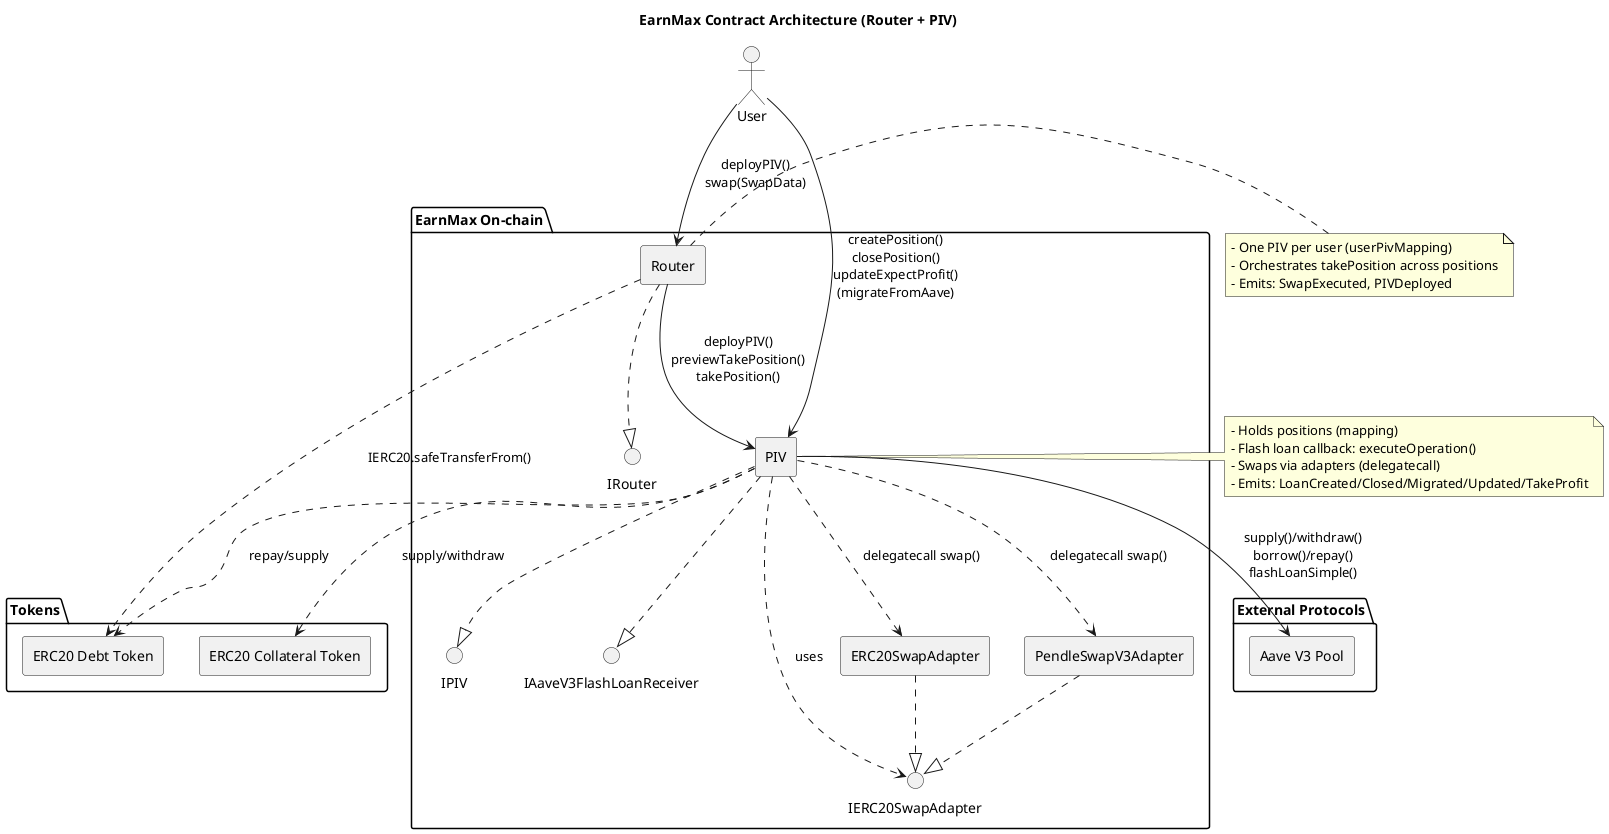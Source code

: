 @startuml earnmax-architecture
skinparam componentStyle rectangle
title EarnMax Contract Architecture (Router + PIV)

actor User

package "EarnMax On-chain" {
  interface IRouter
  component Router as RouterC
  RouterC ..|> IRouter

  interface IPIV
  interface IAaveV3FlashLoanReceiver
  component "PIV" as PIVC
  PIVC ..|> IPIV
  PIVC ..|> IAaveV3FlashLoanReceiver

  interface IERC20SwapAdapter
  component "ERC20SwapAdapter" as E20A
  component "PendleSwapV3Adapter" as PendleA
  E20A ..|> IERC20SwapAdapter
  PendleA ..|> IERC20SwapAdapter
}

package "External Protocols" {
  component "Aave V3 Pool" as Aave
}

package "Tokens" {
  component "ERC20 Debt Token" as Debt
  component "ERC20 Collateral Token" as Collateral
}

User --> RouterC : deployPIV()\nswap(SwapData)
User --> PIVC : createPosition()\nclosePosition()\nupdateExpectProfit()\n(migrateFromAave)
RouterC --> PIVC : deployPIV()\npreviewTakePosition()\ntakePosition()
PIVC --> Aave : supply()/withdraw()\nborrow()/repay()\nflashLoanSimple()
PIVC ..> IERC20SwapAdapter : uses
PIVC ..> E20A : delegatecall swap()
PIVC ..> PendleA : delegatecall swap()
RouterC ..> Debt : IERC20.safeTransferFrom()
PIVC ..> Debt : repay/supply
PIVC ..> Collateral : supply/withdraw

note right of PIVC
- Holds positions (mapping)
- Flash loan callback: executeOperation()
- Swaps via adapters (delegatecall)
- Emits: LoanCreated/Closed/Migrated/Updated/TakeProfit
end note

note left of RouterC
- One PIV per user (userPivMapping)
- Orchestrates takePosition across positions
- Emits: SwapExecuted, PIVDeployed
end note
@enduml